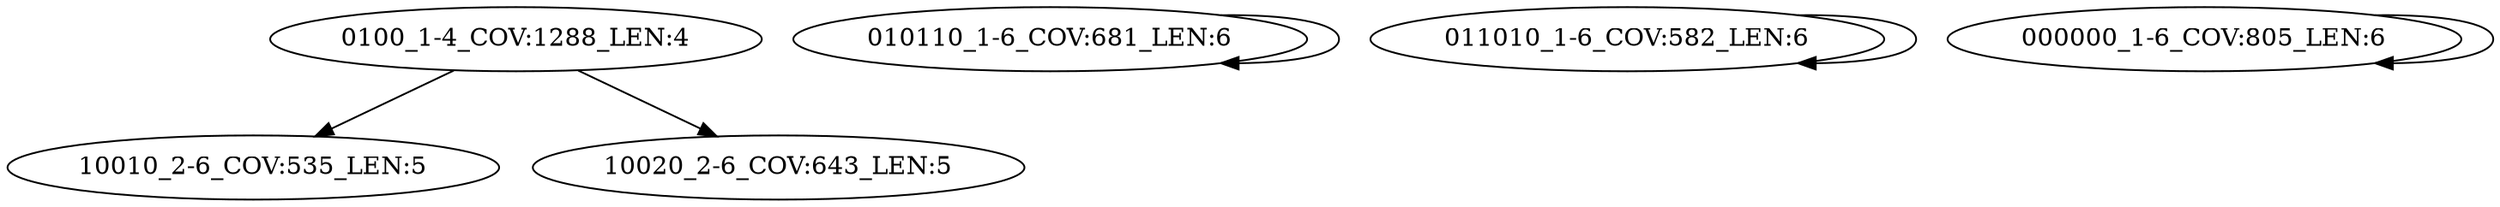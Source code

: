 digraph G {
    "0100_1-4_COV:1288_LEN:4" -> "10010_2-6_COV:535_LEN:5";
    "0100_1-4_COV:1288_LEN:4" -> "10020_2-6_COV:643_LEN:5";
    "010110_1-6_COV:681_LEN:6" -> "010110_1-6_COV:681_LEN:6";
    "011010_1-6_COV:582_LEN:6" -> "011010_1-6_COV:582_LEN:6";
    "000000_1-6_COV:805_LEN:6" -> "000000_1-6_COV:805_LEN:6";
}
